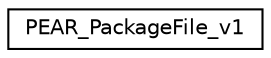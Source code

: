 digraph "Graphical Class Hierarchy"
{
 // LATEX_PDF_SIZE
  edge [fontname="Helvetica",fontsize="10",labelfontname="Helvetica",labelfontsize="10"];
  node [fontname="Helvetica",fontsize="10",shape=record];
  rankdir="LR";
  Node0 [label="PEAR_PackageFile_v1",height=0.2,width=0.4,color="black", fillcolor="white", style="filled",URL="$classPEAR__PackageFile__v1.html",tooltip=" "];
}
